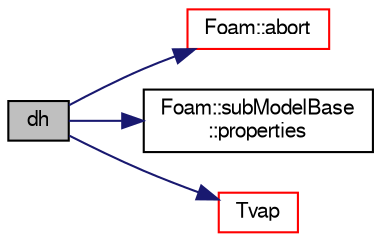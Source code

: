 digraph "dh"
{
  bgcolor="transparent";
  edge [fontname="FreeSans",fontsize="10",labelfontname="FreeSans",labelfontsize="10"];
  node [fontname="FreeSans",fontsize="10",shape=record];
  rankdir="LR";
  Node207 [label="dh",height=0.2,width=0.4,color="black", fillcolor="grey75", style="filled", fontcolor="black"];
  Node207 -> Node208 [color="midnightblue",fontsize="10",style="solid",fontname="FreeSans"];
  Node208 [label="Foam::abort",height=0.2,width=0.4,color="red",URL="$a21124.html#a447107a607d03e417307c203fa5fb44b"];
  Node207 -> Node251 [color="midnightblue",fontsize="10",style="solid",fontname="FreeSans"];
  Node251 [label="Foam::subModelBase\l::properties",height=0.2,width=0.4,color="black",URL="$a28266.html#a9384167add0f68547217ec057398a605",tooltip="Return const access to the properties dictionary. "];
  Node207 -> Node252 [color="midnightblue",fontsize="10",style="solid",fontname="FreeSans"];
  Node252 [label="Tvap",height=0.2,width=0.4,color="red",URL="$a24314.html#a50c3869999c33a16d9937f0b54cb4be1",tooltip="Return vapourisation temperature. "];
}
